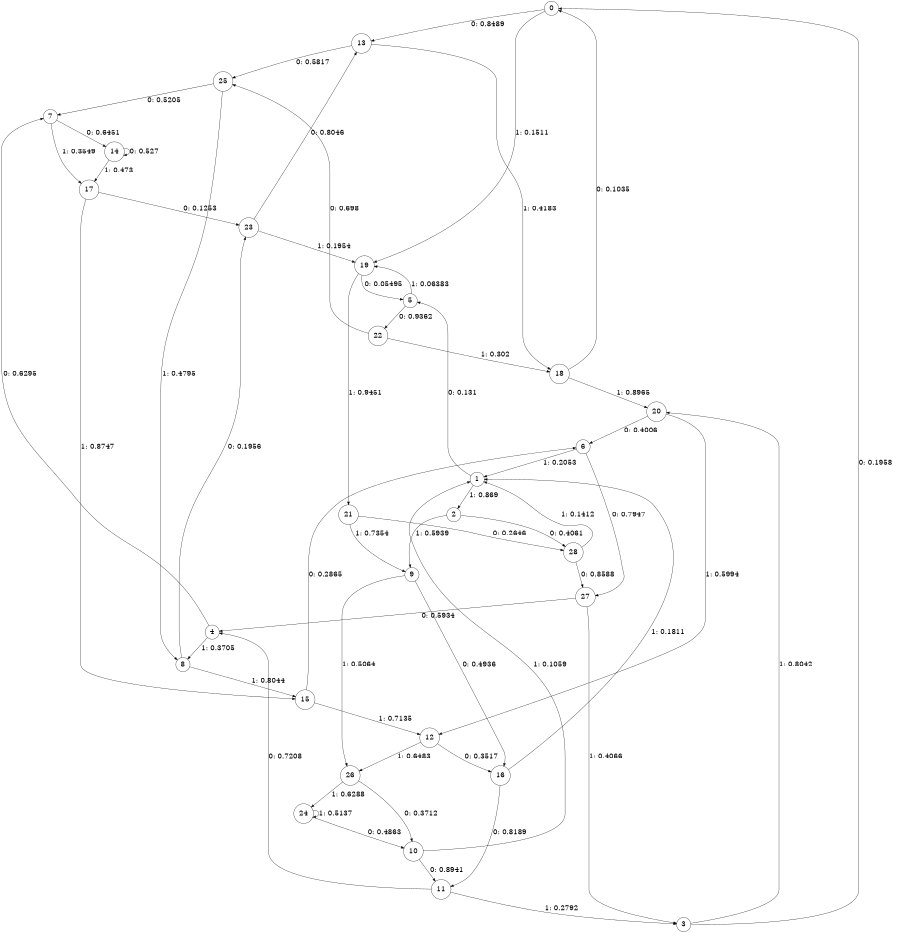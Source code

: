 digraph "ch35concat_phase3_L5" {
size = "6,8.5";
ratio = "fill";
node [shape = circle];
node [fontsize = 24];
edge [fontsize = 24];
0 -> 13 [label = "0: 0.8489   "];
0 -> 19 [label = "1: 0.1511   "];
1 -> 5 [label = "0: 0.131    "];
1 -> 2 [label = "1: 0.869    "];
2 -> 28 [label = "0: 0.4061   "];
2 -> 9 [label = "1: 0.5939   "];
3 -> 0 [label = "0: 0.1958   "];
3 -> 20 [label = "1: 0.8042   "];
4 -> 7 [label = "0: 0.6295   "];
4 -> 8 [label = "1: 0.3705   "];
5 -> 22 [label = "0: 0.9362   "];
5 -> 19 [label = "1: 0.06383  "];
6 -> 27 [label = "0: 0.7947   "];
6 -> 1 [label = "1: 0.2053   "];
7 -> 14 [label = "0: 0.6451   "];
7 -> 17 [label = "1: 0.3549   "];
8 -> 23 [label = "0: 0.1956   "];
8 -> 15 [label = "1: 0.8044   "];
9 -> 16 [label = "0: 0.4936   "];
9 -> 26 [label = "1: 0.5064   "];
10 -> 11 [label = "0: 0.8941   "];
10 -> 1 [label = "1: 0.1059   "];
11 -> 4 [label = "0: 0.7208   "];
11 -> 3 [label = "1: 0.2792   "];
12 -> 16 [label = "0: 0.3517   "];
12 -> 26 [label = "1: 0.6483   "];
13 -> 25 [label = "0: 0.5817   "];
13 -> 18 [label = "1: 0.4183   "];
14 -> 14 [label = "0: 0.527    "];
14 -> 17 [label = "1: 0.473    "];
15 -> 6 [label = "0: 0.2865   "];
15 -> 12 [label = "1: 0.7135   "];
16 -> 11 [label = "0: 0.8189   "];
16 -> 1 [label = "1: 0.1811   "];
17 -> 23 [label = "0: 0.1253   "];
17 -> 15 [label = "1: 0.8747   "];
18 -> 0 [label = "0: 0.1035   "];
18 -> 20 [label = "1: 0.8965   "];
19 -> 5 [label = "0: 0.05495  "];
19 -> 21 [label = "1: 0.9451   "];
20 -> 6 [label = "0: 0.4006   "];
20 -> 12 [label = "1: 0.5994   "];
21 -> 28 [label = "0: 0.2646   "];
21 -> 9 [label = "1: 0.7354   "];
22 -> 25 [label = "0: 0.698    "];
22 -> 18 [label = "1: 0.302    "];
23 -> 13 [label = "0: 0.8046   "];
23 -> 19 [label = "1: 0.1954   "];
24 -> 10 [label = "0: 0.4863   "];
24 -> 24 [label = "1: 0.5137   "];
25 -> 7 [label = "0: 0.5205   "];
25 -> 8 [label = "1: 0.4795   "];
26 -> 10 [label = "0: 0.3712   "];
26 -> 24 [label = "1: 0.6288   "];
27 -> 4 [label = "0: 0.5934   "];
27 -> 3 [label = "1: 0.4066   "];
28 -> 27 [label = "0: 0.8588   "];
28 -> 1 [label = "1: 0.1412   "];
}